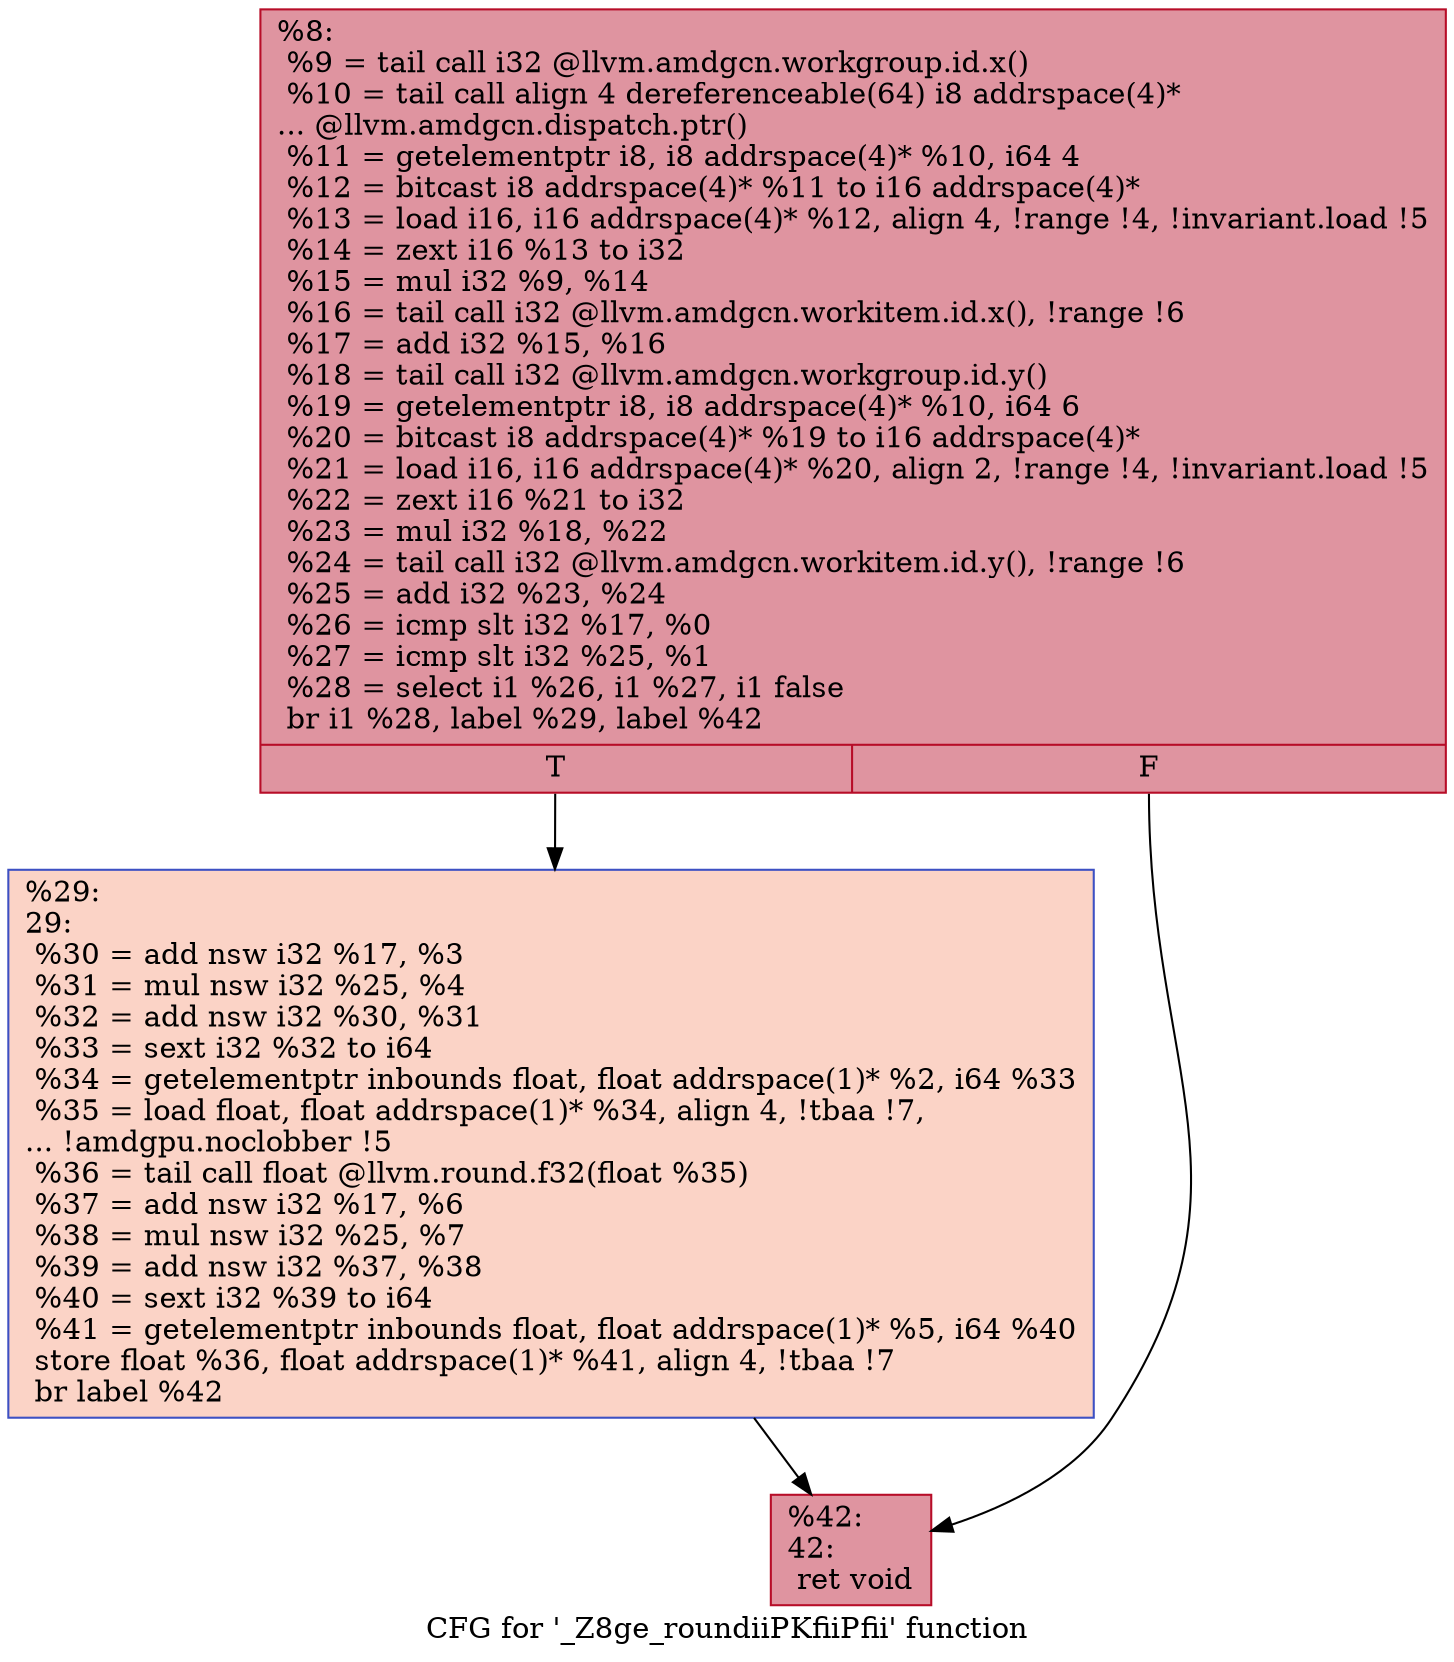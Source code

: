 digraph "CFG for '_Z8ge_roundiiPKfiiPfii' function" {
	label="CFG for '_Z8ge_roundiiPKfiiPfii' function";

	Node0x4e725f0 [shape=record,color="#b70d28ff", style=filled, fillcolor="#b70d2870",label="{%8:\l  %9 = tail call i32 @llvm.amdgcn.workgroup.id.x()\l  %10 = tail call align 4 dereferenceable(64) i8 addrspace(4)*\l... @llvm.amdgcn.dispatch.ptr()\l  %11 = getelementptr i8, i8 addrspace(4)* %10, i64 4\l  %12 = bitcast i8 addrspace(4)* %11 to i16 addrspace(4)*\l  %13 = load i16, i16 addrspace(4)* %12, align 4, !range !4, !invariant.load !5\l  %14 = zext i16 %13 to i32\l  %15 = mul i32 %9, %14\l  %16 = tail call i32 @llvm.amdgcn.workitem.id.x(), !range !6\l  %17 = add i32 %15, %16\l  %18 = tail call i32 @llvm.amdgcn.workgroup.id.y()\l  %19 = getelementptr i8, i8 addrspace(4)* %10, i64 6\l  %20 = bitcast i8 addrspace(4)* %19 to i16 addrspace(4)*\l  %21 = load i16, i16 addrspace(4)* %20, align 2, !range !4, !invariant.load !5\l  %22 = zext i16 %21 to i32\l  %23 = mul i32 %18, %22\l  %24 = tail call i32 @llvm.amdgcn.workitem.id.y(), !range !6\l  %25 = add i32 %23, %24\l  %26 = icmp slt i32 %17, %0\l  %27 = icmp slt i32 %25, %1\l  %28 = select i1 %26, i1 %27, i1 false\l  br i1 %28, label %29, label %42\l|{<s0>T|<s1>F}}"];
	Node0x4e725f0:s0 -> Node0x4e76030;
	Node0x4e725f0:s1 -> Node0x4e760c0;
	Node0x4e76030 [shape=record,color="#3d50c3ff", style=filled, fillcolor="#f59c7d70",label="{%29:\l29:                                               \l  %30 = add nsw i32 %17, %3\l  %31 = mul nsw i32 %25, %4\l  %32 = add nsw i32 %30, %31\l  %33 = sext i32 %32 to i64\l  %34 = getelementptr inbounds float, float addrspace(1)* %2, i64 %33\l  %35 = load float, float addrspace(1)* %34, align 4, !tbaa !7,\l... !amdgpu.noclobber !5\l  %36 = tail call float @llvm.round.f32(float %35)\l  %37 = add nsw i32 %17, %6\l  %38 = mul nsw i32 %25, %7\l  %39 = add nsw i32 %37, %38\l  %40 = sext i32 %39 to i64\l  %41 = getelementptr inbounds float, float addrspace(1)* %5, i64 %40\l  store float %36, float addrspace(1)* %41, align 4, !tbaa !7\l  br label %42\l}"];
	Node0x4e76030 -> Node0x4e760c0;
	Node0x4e760c0 [shape=record,color="#b70d28ff", style=filled, fillcolor="#b70d2870",label="{%42:\l42:                                               \l  ret void\l}"];
}
